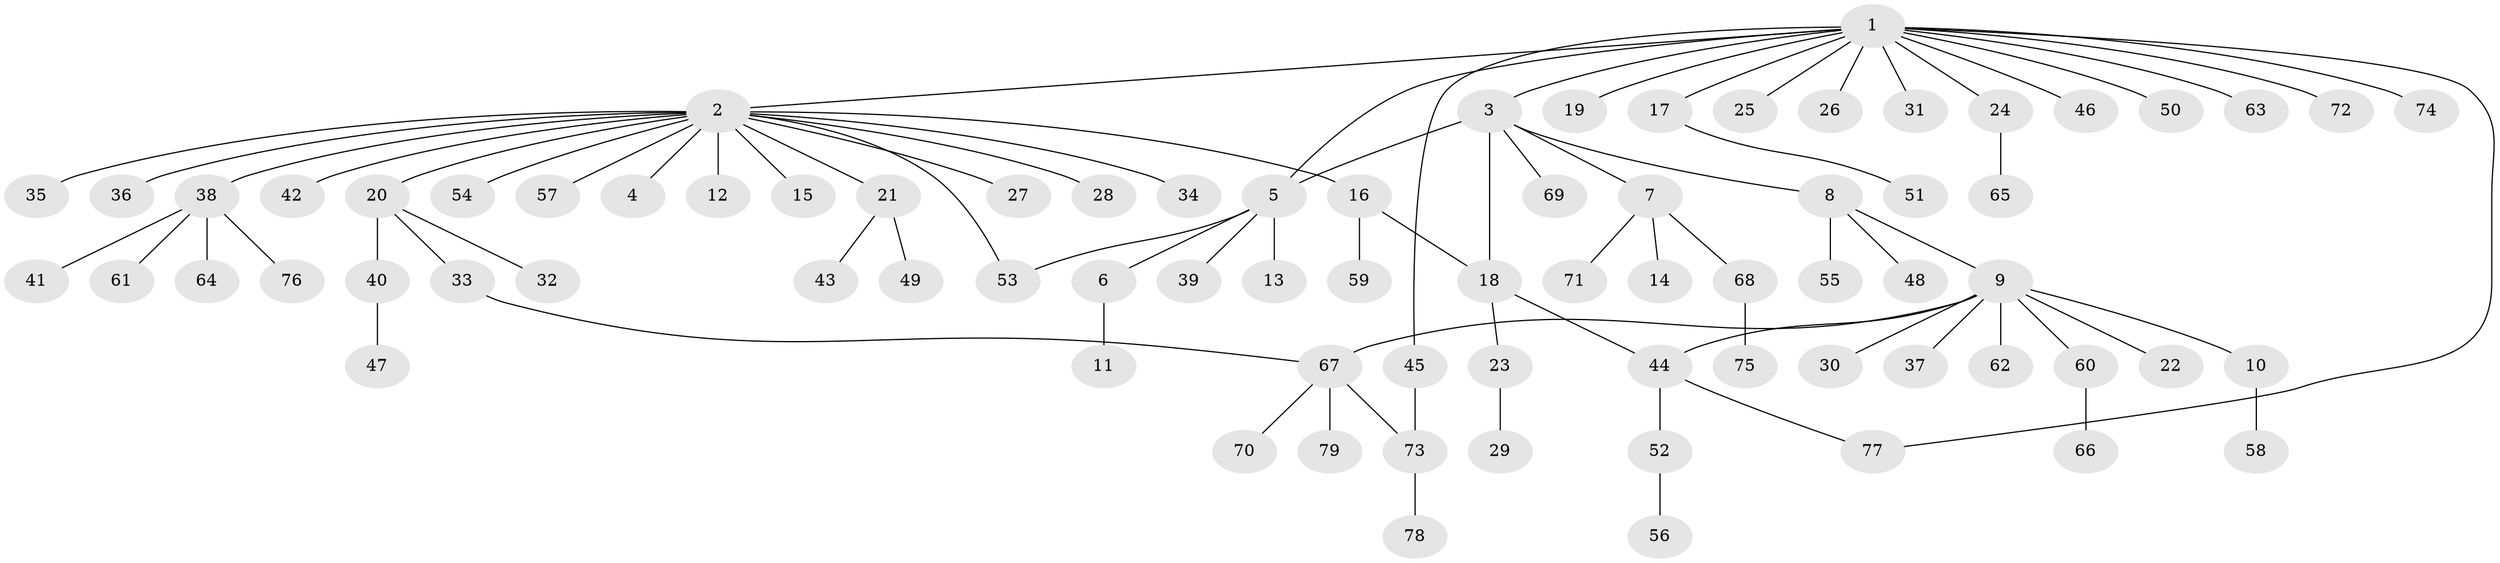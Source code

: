 // Generated by graph-tools (version 1.1) at 2025/49/03/09/25 03:49:48]
// undirected, 79 vertices, 85 edges
graph export_dot {
graph [start="1"]
  node [color=gray90,style=filled];
  1;
  2;
  3;
  4;
  5;
  6;
  7;
  8;
  9;
  10;
  11;
  12;
  13;
  14;
  15;
  16;
  17;
  18;
  19;
  20;
  21;
  22;
  23;
  24;
  25;
  26;
  27;
  28;
  29;
  30;
  31;
  32;
  33;
  34;
  35;
  36;
  37;
  38;
  39;
  40;
  41;
  42;
  43;
  44;
  45;
  46;
  47;
  48;
  49;
  50;
  51;
  52;
  53;
  54;
  55;
  56;
  57;
  58;
  59;
  60;
  61;
  62;
  63;
  64;
  65;
  66;
  67;
  68;
  69;
  70;
  71;
  72;
  73;
  74;
  75;
  76;
  77;
  78;
  79;
  1 -- 2;
  1 -- 3;
  1 -- 5;
  1 -- 17;
  1 -- 19;
  1 -- 24;
  1 -- 25;
  1 -- 26;
  1 -- 31;
  1 -- 45;
  1 -- 46;
  1 -- 50;
  1 -- 63;
  1 -- 72;
  1 -- 74;
  1 -- 77;
  2 -- 4;
  2 -- 12;
  2 -- 15;
  2 -- 16;
  2 -- 20;
  2 -- 21;
  2 -- 27;
  2 -- 28;
  2 -- 34;
  2 -- 35;
  2 -- 36;
  2 -- 38;
  2 -- 42;
  2 -- 53;
  2 -- 54;
  2 -- 57;
  3 -- 5;
  3 -- 7;
  3 -- 8;
  3 -- 18;
  3 -- 69;
  5 -- 6;
  5 -- 13;
  5 -- 39;
  5 -- 53;
  6 -- 11;
  7 -- 14;
  7 -- 68;
  7 -- 71;
  8 -- 9;
  8 -- 48;
  8 -- 55;
  9 -- 10;
  9 -- 22;
  9 -- 30;
  9 -- 37;
  9 -- 44;
  9 -- 60;
  9 -- 62;
  9 -- 67;
  10 -- 58;
  16 -- 18;
  16 -- 59;
  17 -- 51;
  18 -- 23;
  18 -- 44;
  20 -- 32;
  20 -- 33;
  20 -- 40;
  21 -- 43;
  21 -- 49;
  23 -- 29;
  24 -- 65;
  33 -- 67;
  38 -- 41;
  38 -- 61;
  38 -- 64;
  38 -- 76;
  40 -- 47;
  44 -- 52;
  44 -- 77;
  45 -- 73;
  52 -- 56;
  60 -- 66;
  67 -- 70;
  67 -- 73;
  67 -- 79;
  68 -- 75;
  73 -- 78;
}

